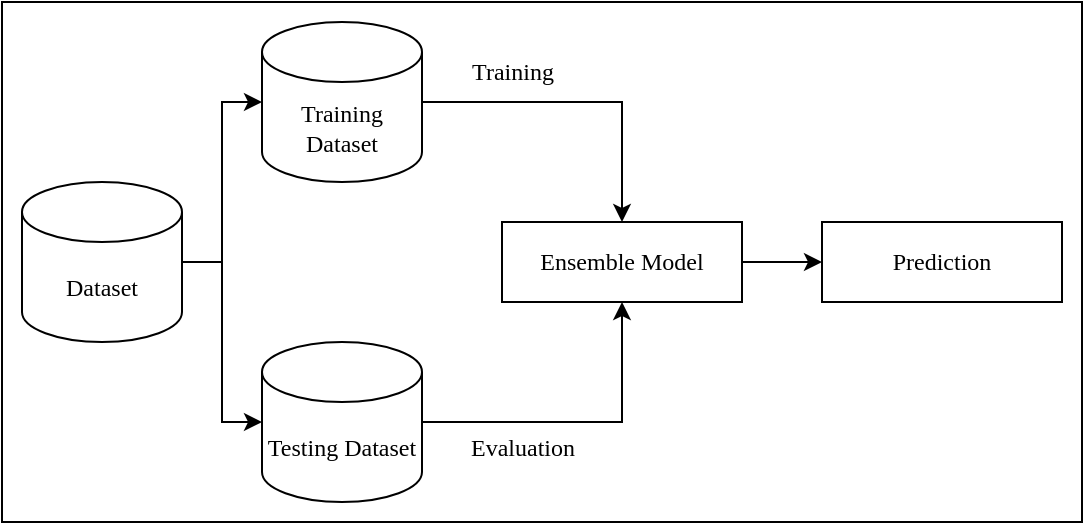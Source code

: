 <mxfile version="24.6.5" type="google">
  <diagram name="Page-1" id="d4fPg3zjvc2cB00DyhPx">
    <mxGraphModel grid="1" page="1" gridSize="10" guides="1" tooltips="1" connect="1" arrows="1" fold="1" pageScale="1" pageWidth="850" pageHeight="1100" math="0" shadow="0">
      <root>
        <mxCell id="0" />
        <mxCell id="1" parent="0" />
        <mxCell id="zCeu7Eg_tiAKs4yqnjmm-13" value="" style="rounded=0;whiteSpace=wrap;html=1;fontFamily=Times New Roman;" vertex="1" parent="1">
          <mxGeometry x="70" y="30" width="540" height="260" as="geometry" />
        </mxCell>
        <mxCell id="zCeu7Eg_tiAKs4yqnjmm-1" value="Dataset" style="shape=cylinder3;whiteSpace=wrap;html=1;boundedLbl=1;backgroundOutline=1;size=15;fontFamily=Times New Roman;" vertex="1" parent="1">
          <mxGeometry x="80" y="120" width="80" height="80" as="geometry" />
        </mxCell>
        <mxCell id="zCeu7Eg_tiAKs4yqnjmm-8" style="edgeStyle=orthogonalEdgeStyle;rounded=0;orthogonalLoop=1;jettySize=auto;html=1;exitX=1;exitY=0.5;exitDx=0;exitDy=0;exitPerimeter=0;entryX=0.5;entryY=1;entryDx=0;entryDy=0;fontFamily=Times New Roman;" edge="1" parent="1" source="zCeu7Eg_tiAKs4yqnjmm-2" target="zCeu7Eg_tiAKs4yqnjmm-6">
          <mxGeometry relative="1" as="geometry" />
        </mxCell>
        <mxCell id="zCeu7Eg_tiAKs4yqnjmm-2" value="Testing Dataset" style="shape=cylinder3;whiteSpace=wrap;html=1;boundedLbl=1;backgroundOutline=1;size=15;fontFamily=Times New Roman;" vertex="1" parent="1">
          <mxGeometry x="200" y="200" width="80" height="80" as="geometry" />
        </mxCell>
        <mxCell id="zCeu7Eg_tiAKs4yqnjmm-7" style="edgeStyle=orthogonalEdgeStyle;rounded=0;orthogonalLoop=1;jettySize=auto;html=1;exitX=1;exitY=0.5;exitDx=0;exitDy=0;exitPerimeter=0;entryX=0.5;entryY=0;entryDx=0;entryDy=0;fontFamily=Times New Roman;" edge="1" parent="1" source="zCeu7Eg_tiAKs4yqnjmm-3" target="zCeu7Eg_tiAKs4yqnjmm-6">
          <mxGeometry relative="1" as="geometry" />
        </mxCell>
        <mxCell id="zCeu7Eg_tiAKs4yqnjmm-3" value="Training Dataset" style="shape=cylinder3;whiteSpace=wrap;html=1;boundedLbl=1;backgroundOutline=1;size=15;fontFamily=Times New Roman;" vertex="1" parent="1">
          <mxGeometry x="200" y="40" width="80" height="80" as="geometry" />
        </mxCell>
        <mxCell id="zCeu7Eg_tiAKs4yqnjmm-4" style="edgeStyle=orthogonalEdgeStyle;rounded=0;orthogonalLoop=1;jettySize=auto;html=1;exitX=1;exitY=0.5;exitDx=0;exitDy=0;exitPerimeter=0;entryX=0;entryY=0.5;entryDx=0;entryDy=0;entryPerimeter=0;fontFamily=Times New Roman;" edge="1" parent="1" source="zCeu7Eg_tiAKs4yqnjmm-1" target="zCeu7Eg_tiAKs4yqnjmm-3">
          <mxGeometry relative="1" as="geometry" />
        </mxCell>
        <mxCell id="zCeu7Eg_tiAKs4yqnjmm-5" style="edgeStyle=orthogonalEdgeStyle;rounded=0;orthogonalLoop=1;jettySize=auto;html=1;exitX=1;exitY=0.5;exitDx=0;exitDy=0;exitPerimeter=0;entryX=0;entryY=0.5;entryDx=0;entryDy=0;entryPerimeter=0;fontFamily=Times New Roman;" edge="1" parent="1" source="zCeu7Eg_tiAKs4yqnjmm-1" target="zCeu7Eg_tiAKs4yqnjmm-2">
          <mxGeometry relative="1" as="geometry" />
        </mxCell>
        <mxCell id="zCeu7Eg_tiAKs4yqnjmm-12" style="edgeStyle=orthogonalEdgeStyle;rounded=0;orthogonalLoop=1;jettySize=auto;html=1;exitX=1;exitY=0.5;exitDx=0;exitDy=0;entryX=0;entryY=0.5;entryDx=0;entryDy=0;fontFamily=Times New Roman;" edge="1" parent="1" source="zCeu7Eg_tiAKs4yqnjmm-6" target="zCeu7Eg_tiAKs4yqnjmm-11">
          <mxGeometry relative="1" as="geometry" />
        </mxCell>
        <mxCell id="zCeu7Eg_tiAKs4yqnjmm-6" value="Ensemble Model" style="rounded=0;whiteSpace=wrap;html=1;fontFamily=Times New Roman;" vertex="1" parent="1">
          <mxGeometry x="320" y="140" width="120" height="40" as="geometry" />
        </mxCell>
        <mxCell id="zCeu7Eg_tiAKs4yqnjmm-9" value="Training" style="text;html=1;align=center;verticalAlign=middle;resizable=0;points=[];autosize=1;strokeColor=none;fillColor=none;fontFamily=Times New Roman;" vertex="1" parent="1">
          <mxGeometry x="295" y="50" width="60" height="30" as="geometry" />
        </mxCell>
        <mxCell id="zCeu7Eg_tiAKs4yqnjmm-10" value="Evaluation" style="text;html=1;align=center;verticalAlign=middle;resizable=0;points=[];autosize=1;strokeColor=none;fillColor=none;fontFamily=Times New Roman;" vertex="1" parent="1">
          <mxGeometry x="290" y="238" width="80" height="30" as="geometry" />
        </mxCell>
        <mxCell id="zCeu7Eg_tiAKs4yqnjmm-11" value="Prediction" style="rounded=0;whiteSpace=wrap;html=1;fontFamily=Times New Roman;" vertex="1" parent="1">
          <mxGeometry x="480" y="140" width="120" height="40" as="geometry" />
        </mxCell>
      </root>
    </mxGraphModel>
  </diagram>
</mxfile>
